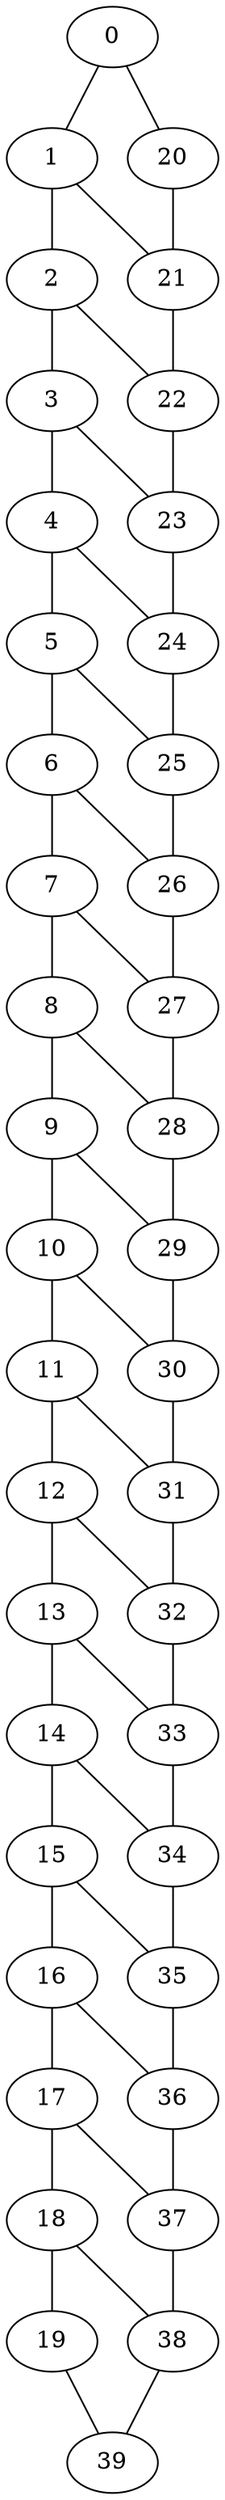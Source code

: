 graph g {0;1;2;3;4;5;6;7;8;9;10;11;12;13;14;15;16;17;18;19;20;21;22;23;24;25;26;27;28;29;30;31;32;33;34;35;36;37;38;39;0 -- 1;0 -- 20;1 -- 2;1 -- 21;2 -- 3;2 -- 22;3 -- 4;3 -- 23;4 -- 5;4 -- 24;5 -- 6;5 -- 25;6 -- 7;6 -- 26;7 -- 8;7 -- 27;8 -- 9;8 -- 28;9 -- 10;9 -- 29;10 -- 11;10 -- 30;11 -- 12;11 -- 31;12 -- 13;12 -- 32;13 -- 14;13 -- 33;14 -- 15;14 -- 34;15 -- 16;15 -- 35;16 -- 17;16 -- 36;17 -- 18;17 -- 37;18 -- 19;18 -- 38;19 -- 39;20 -- 21;21 -- 22;22 -- 23;23 -- 24;24 -- 25;25 -- 26;26 -- 27;27 -- 28;28 -- 29;29 -- 30;30 -- 31;31 -- 32;32 -- 33;33 -- 34;34 -- 35;35 -- 36;36 -- 37;37 -- 38;38 -- 39;}